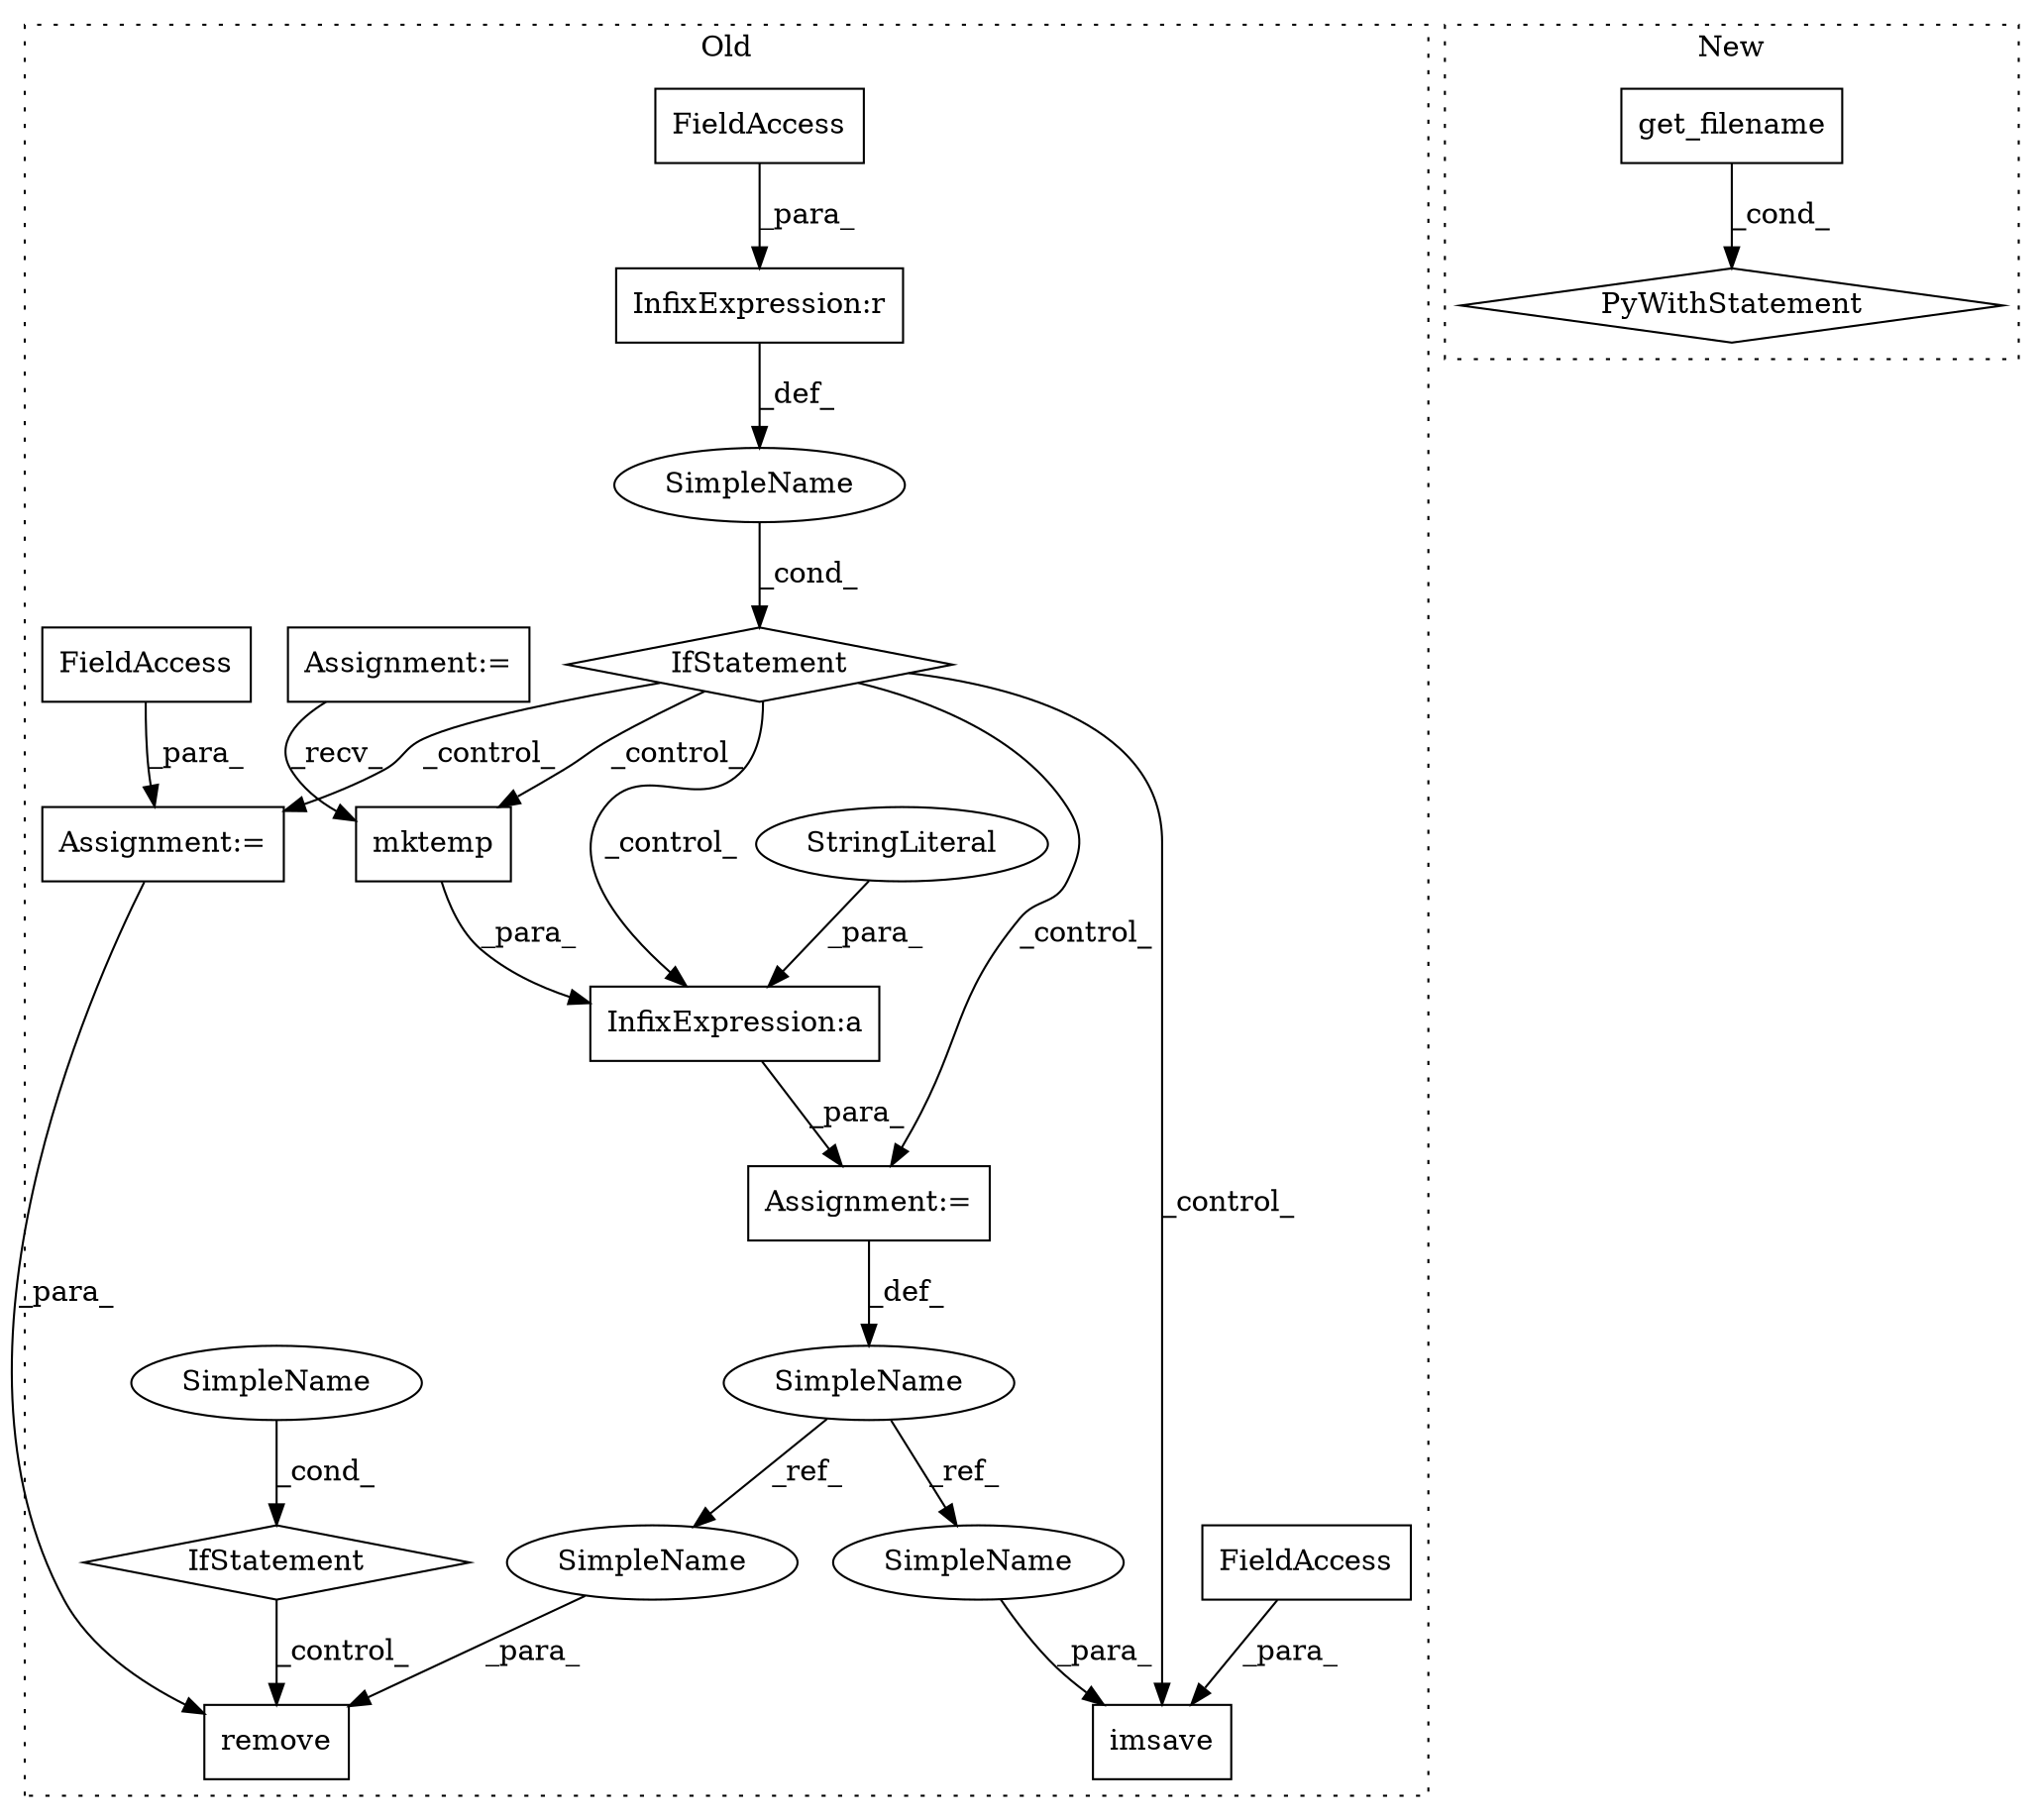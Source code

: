 digraph G {
subgraph cluster0 {
1 [label="imsave" a="32" s="2686,2711" l="7,1" shape="box"];
3 [label="FieldAccess" a="22" s="2702" l="9" shape="box"];
4 [label="IfStatement" a="25" s="2606,2631" l="4,2" shape="diamond"];
5 [label="InfixExpression:a" a="27" s="2668" l="3" shape="box"];
6 [label="mktemp" a="32" s="2660" l="8" shape="box"];
7 [label="SimpleName" a="42" s="" l="" shape="ellipse"];
8 [label="StringLiteral" a="45" s="2671" l="6" shape="ellipse"];
9 [label="remove" a="32" s="3603,3618" l="7,1" shape="box"];
10 [label="SimpleName" a="42" s="2641" l="8" shape="ellipse"];
11 [label="InfixExpression:r" a="27" s="2623" l="4" shape="box"];
12 [label="IfStatement" a="25" s="3579,3590" l="4,2" shape="diamond"];
14 [label="FieldAccess" a="22" s="2610" l="13" shape="box"];
15 [label="Assignment:=" a="7" s="2214" l="8" shape="box"];
16 [label="Assignment:=" a="7" s="2649" l="1" shape="box"];
17 [label="Assignment:=" a="7" s="2762" l="1" shape="box"];
18 [label="FieldAccess" a="22" s="2763" l="13" shape="box"];
19 [label="SimpleName" a="42" s="3583" l="7" shape="ellipse"];
20 [label="SimpleName" a="42" s="2693" l="8" shape="ellipse"];
21 [label="SimpleName" a="42" s="3610" l="8" shape="ellipse"];
label = "Old";
style="dotted";
}
subgraph cluster1 {
2 [label="PyWithStatement" a="104" s="2549,2578" l="10,2" shape="diamond"];
13 [label="get_filename" a="32" s="2564" l="14" shape="box"];
label = "New";
style="dotted";
}
3 -> 1 [label="_para_"];
4 -> 5 [label="_control_"];
4 -> 6 [label="_control_"];
4 -> 16 [label="_control_"];
4 -> 1 [label="_control_"];
4 -> 17 [label="_control_"];
5 -> 16 [label="_para_"];
6 -> 5 [label="_para_"];
7 -> 4 [label="_cond_"];
8 -> 5 [label="_para_"];
10 -> 20 [label="_ref_"];
10 -> 21 [label="_ref_"];
11 -> 7 [label="_def_"];
12 -> 9 [label="_control_"];
13 -> 2 [label="_cond_"];
14 -> 11 [label="_para_"];
15 -> 6 [label="_recv_"];
16 -> 10 [label="_def_"];
17 -> 9 [label="_para_"];
18 -> 17 [label="_para_"];
19 -> 12 [label="_cond_"];
20 -> 1 [label="_para_"];
21 -> 9 [label="_para_"];
}